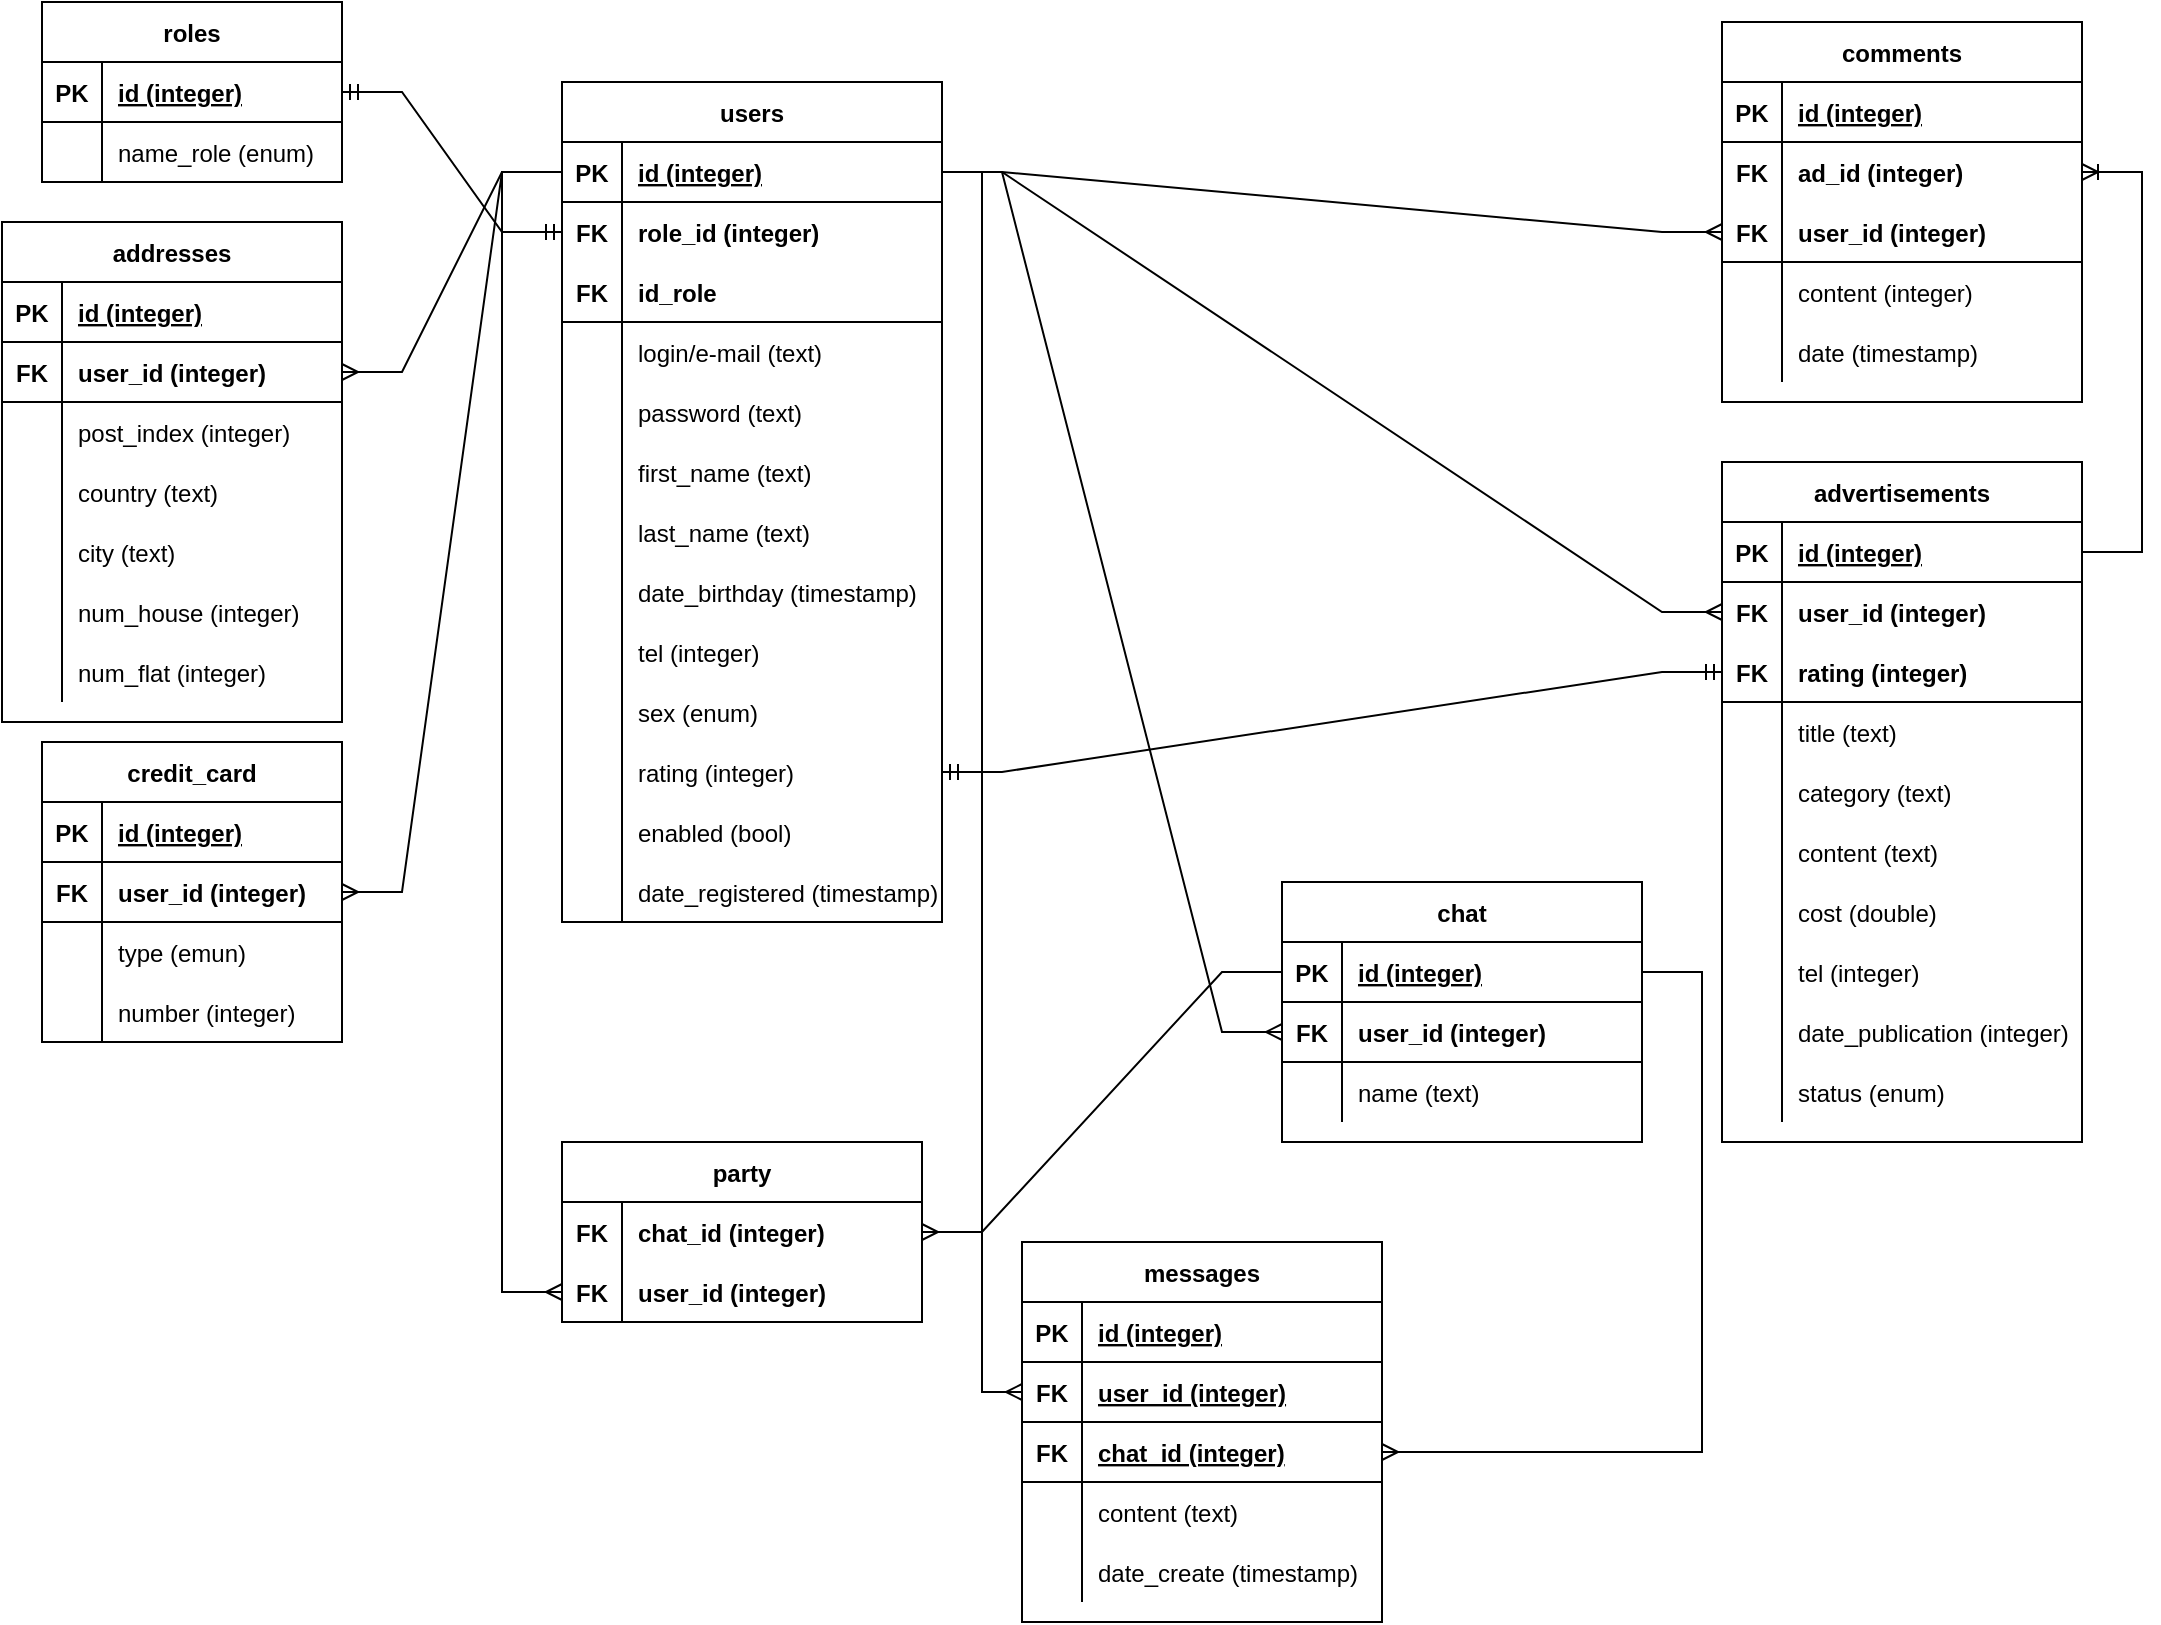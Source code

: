 <mxfile version="15.4.1" type="github"><diagram id="ucuLOM-pq1AZmIGurucZ" name="Page-1"><mxGraphModel dx="1422" dy="762" grid="1" gridSize="10" guides="1" tooltips="1" connect="1" arrows="1" fold="1" page="1" pageScale="1" pageWidth="1169" pageHeight="827" math="0" shadow="0"><root><mxCell id="0"/><mxCell id="1" parent="0"/><mxCell id="uvQS49dW9-Pw3QmgeUjU-2" value="roles" style="shape=table;startSize=30;container=1;collapsible=1;childLayout=tableLayout;fixedRows=1;rowLines=0;fontStyle=1;align=center;resizeLast=1;" parent="1" vertex="1"><mxGeometry x="40" y="10" width="150" height="90" as="geometry"/></mxCell><mxCell id="uvQS49dW9-Pw3QmgeUjU-3" value="" style="shape=partialRectangle;collapsible=0;dropTarget=0;pointerEvents=0;fillColor=none;top=0;left=0;bottom=1;right=0;points=[[0,0.5],[1,0.5]];portConstraint=eastwest;" parent="uvQS49dW9-Pw3QmgeUjU-2" vertex="1"><mxGeometry y="30" width="150" height="30" as="geometry"/></mxCell><mxCell id="uvQS49dW9-Pw3QmgeUjU-4" value="PK" style="shape=partialRectangle;connectable=0;fillColor=none;top=0;left=0;bottom=0;right=0;fontStyle=1;overflow=hidden;" parent="uvQS49dW9-Pw3QmgeUjU-3" vertex="1"><mxGeometry width="30" height="30" as="geometry"><mxRectangle width="30" height="30" as="alternateBounds"/></mxGeometry></mxCell><mxCell id="uvQS49dW9-Pw3QmgeUjU-5" value="id (integer)" style="shape=partialRectangle;connectable=0;fillColor=none;top=0;left=0;bottom=0;right=0;align=left;spacingLeft=6;fontStyle=5;overflow=hidden;" parent="uvQS49dW9-Pw3QmgeUjU-3" vertex="1"><mxGeometry x="30" width="120" height="30" as="geometry"><mxRectangle width="120" height="30" as="alternateBounds"/></mxGeometry></mxCell><mxCell id="uvQS49dW9-Pw3QmgeUjU-6" value="" style="shape=partialRectangle;collapsible=0;dropTarget=0;pointerEvents=0;fillColor=none;top=0;left=0;bottom=0;right=0;points=[[0,0.5],[1,0.5]];portConstraint=eastwest;" parent="uvQS49dW9-Pw3QmgeUjU-2" vertex="1"><mxGeometry y="60" width="150" height="30" as="geometry"/></mxCell><mxCell id="uvQS49dW9-Pw3QmgeUjU-7" value="" style="shape=partialRectangle;connectable=0;fillColor=none;top=0;left=0;bottom=0;right=0;editable=1;overflow=hidden;" parent="uvQS49dW9-Pw3QmgeUjU-6" vertex="1"><mxGeometry width="30" height="30" as="geometry"><mxRectangle width="30" height="30" as="alternateBounds"/></mxGeometry></mxCell><mxCell id="uvQS49dW9-Pw3QmgeUjU-8" value="name_role (enum)" style="shape=partialRectangle;connectable=0;fillColor=none;top=0;left=0;bottom=0;right=0;align=left;spacingLeft=6;overflow=hidden;" parent="uvQS49dW9-Pw3QmgeUjU-6" vertex="1"><mxGeometry x="30" width="120" height="30" as="geometry"><mxRectangle width="120" height="30" as="alternateBounds"/></mxGeometry></mxCell><mxCell id="uvQS49dW9-Pw3QmgeUjU-19" value="users" style="shape=table;startSize=30;container=1;collapsible=1;childLayout=tableLayout;fixedRows=1;rowLines=0;fontStyle=1;align=center;resizeLast=1;strokeColor=default;" parent="1" vertex="1"><mxGeometry x="300" y="50" width="190" height="420" as="geometry"/></mxCell><mxCell id="uvQS49dW9-Pw3QmgeUjU-20" value="" style="shape=partialRectangle;collapsible=0;dropTarget=0;pointerEvents=0;fillColor=none;top=0;left=0;bottom=1;right=0;points=[[0,0.5],[1,0.5]];portConstraint=eastwest;" parent="uvQS49dW9-Pw3QmgeUjU-19" vertex="1"><mxGeometry y="30" width="190" height="30" as="geometry"/></mxCell><mxCell id="uvQS49dW9-Pw3QmgeUjU-21" value="PK" style="shape=partialRectangle;connectable=0;fillColor=none;top=0;left=0;bottom=0;right=0;fontStyle=1;overflow=hidden;" parent="uvQS49dW9-Pw3QmgeUjU-20" vertex="1"><mxGeometry width="30" height="30" as="geometry"><mxRectangle width="30" height="30" as="alternateBounds"/></mxGeometry></mxCell><mxCell id="uvQS49dW9-Pw3QmgeUjU-22" value="id (integer)" style="shape=partialRectangle;connectable=0;fillColor=none;top=0;left=0;bottom=0;right=0;align=left;spacingLeft=6;fontStyle=5;overflow=hidden;" parent="uvQS49dW9-Pw3QmgeUjU-20" vertex="1"><mxGeometry x="30" width="160" height="30" as="geometry"><mxRectangle width="160" height="30" as="alternateBounds"/></mxGeometry></mxCell><mxCell id="uvQS49dW9-Pw3QmgeUjU-32" value="" style="shape=partialRectangle;collapsible=0;dropTarget=0;pointerEvents=0;fillColor=none;top=0;left=0;bottom=1;right=0;points=[[0,0.5],[1,0.5]];portConstraint=eastwest;strokeColor=none;" parent="uvQS49dW9-Pw3QmgeUjU-19" vertex="1"><mxGeometry y="60" width="190" height="30" as="geometry"/></mxCell><mxCell id="uvQS49dW9-Pw3QmgeUjU-33" value="FK" style="shape=partialRectangle;connectable=0;fillColor=none;top=0;left=0;bottom=0;right=0;fontStyle=1;overflow=hidden;" parent="uvQS49dW9-Pw3QmgeUjU-32" vertex="1"><mxGeometry width="30" height="30" as="geometry"><mxRectangle width="30" height="30" as="alternateBounds"/></mxGeometry></mxCell><mxCell id="uvQS49dW9-Pw3QmgeUjU-34" value="role_id (integer)" style="shape=partialRectangle;connectable=0;fillColor=none;top=0;left=0;bottom=0;right=0;align=left;spacingLeft=6;fontStyle=1;overflow=hidden;strokeColor=none;" parent="uvQS49dW9-Pw3QmgeUjU-32" vertex="1"><mxGeometry x="30" width="160" height="30" as="geometry"><mxRectangle width="160" height="30" as="alternateBounds"/></mxGeometry></mxCell><mxCell id="uvQS49dW9-Pw3QmgeUjU-61" value="" style="shape=partialRectangle;collapsible=0;dropTarget=0;pointerEvents=0;fillColor=none;top=0;left=0;bottom=1;right=0;points=[[0,0.5],[1,0.5]];portConstraint=eastwest;strokeColor=default;" parent="uvQS49dW9-Pw3QmgeUjU-19" vertex="1"><mxGeometry y="90" width="190" height="30" as="geometry"/></mxCell><mxCell id="uvQS49dW9-Pw3QmgeUjU-62" value="FK" style="shape=partialRectangle;connectable=0;fillColor=none;top=0;left=0;bottom=0;right=0;fontStyle=1;overflow=hidden;" parent="uvQS49dW9-Pw3QmgeUjU-61" vertex="1"><mxGeometry width="30" height="30" as="geometry"><mxRectangle width="30" height="30" as="alternateBounds"/></mxGeometry></mxCell><mxCell id="uvQS49dW9-Pw3QmgeUjU-63" value="id_role" style="shape=partialRectangle;connectable=0;fillColor=none;top=0;left=0;bottom=0;right=0;align=left;spacingLeft=6;fontStyle=1;overflow=hidden;strokeColor=none;" parent="uvQS49dW9-Pw3QmgeUjU-61" vertex="1"><mxGeometry x="30" width="160" height="30" as="geometry"><mxRectangle width="160" height="30" as="alternateBounds"/></mxGeometry></mxCell><mxCell id="uvQS49dW9-Pw3QmgeUjU-23" value="" style="shape=partialRectangle;collapsible=0;dropTarget=0;pointerEvents=0;fillColor=none;top=0;left=0;bottom=0;right=0;points=[[0,0.5],[1,0.5]];portConstraint=eastwest;" parent="uvQS49dW9-Pw3QmgeUjU-19" vertex="1"><mxGeometry y="120" width="190" height="30" as="geometry"/></mxCell><mxCell id="uvQS49dW9-Pw3QmgeUjU-24" value="" style="shape=partialRectangle;connectable=0;fillColor=none;top=0;left=0;bottom=0;right=0;editable=1;overflow=hidden;" parent="uvQS49dW9-Pw3QmgeUjU-23" vertex="1"><mxGeometry width="30" height="30" as="geometry"><mxRectangle width="30" height="30" as="alternateBounds"/></mxGeometry></mxCell><mxCell id="uvQS49dW9-Pw3QmgeUjU-25" value="login/e-mail (text)" style="shape=partialRectangle;connectable=0;fillColor=none;top=0;left=0;bottom=0;right=0;align=left;spacingLeft=6;overflow=hidden;" parent="uvQS49dW9-Pw3QmgeUjU-23" vertex="1"><mxGeometry x="30" width="160" height="30" as="geometry"><mxRectangle width="160" height="30" as="alternateBounds"/></mxGeometry></mxCell><mxCell id="uvQS49dW9-Pw3QmgeUjU-26" value="" style="shape=partialRectangle;collapsible=0;dropTarget=0;pointerEvents=0;fillColor=none;top=0;left=0;bottom=0;right=0;points=[[0,0.5],[1,0.5]];portConstraint=eastwest;" parent="uvQS49dW9-Pw3QmgeUjU-19" vertex="1"><mxGeometry y="150" width="190" height="30" as="geometry"/></mxCell><mxCell id="uvQS49dW9-Pw3QmgeUjU-27" value="" style="shape=partialRectangle;connectable=0;fillColor=none;top=0;left=0;bottom=0;right=0;editable=1;overflow=hidden;" parent="uvQS49dW9-Pw3QmgeUjU-26" vertex="1"><mxGeometry width="30" height="30" as="geometry"><mxRectangle width="30" height="30" as="alternateBounds"/></mxGeometry></mxCell><mxCell id="uvQS49dW9-Pw3QmgeUjU-28" value="password (text)" style="shape=partialRectangle;connectable=0;fillColor=none;top=0;left=0;bottom=0;right=0;align=left;spacingLeft=6;overflow=hidden;" parent="uvQS49dW9-Pw3QmgeUjU-26" vertex="1"><mxGeometry x="30" width="160" height="30" as="geometry"><mxRectangle width="160" height="30" as="alternateBounds"/></mxGeometry></mxCell><mxCell id="uvQS49dW9-Pw3QmgeUjU-29" value="" style="shape=partialRectangle;collapsible=0;dropTarget=0;pointerEvents=0;fillColor=none;top=0;left=0;bottom=0;right=0;points=[[0,0.5],[1,0.5]];portConstraint=eastwest;" parent="uvQS49dW9-Pw3QmgeUjU-19" vertex="1"><mxGeometry y="180" width="190" height="30" as="geometry"/></mxCell><mxCell id="uvQS49dW9-Pw3QmgeUjU-30" value="" style="shape=partialRectangle;connectable=0;fillColor=none;top=0;left=0;bottom=0;right=0;editable=1;overflow=hidden;" parent="uvQS49dW9-Pw3QmgeUjU-29" vertex="1"><mxGeometry width="30" height="30" as="geometry"><mxRectangle width="30" height="30" as="alternateBounds"/></mxGeometry></mxCell><mxCell id="uvQS49dW9-Pw3QmgeUjU-31" value="first_name (text)" style="shape=partialRectangle;connectable=0;fillColor=none;top=0;left=0;bottom=0;right=0;align=left;spacingLeft=6;overflow=hidden;" parent="uvQS49dW9-Pw3QmgeUjU-29" vertex="1"><mxGeometry x="30" width="160" height="30" as="geometry"><mxRectangle width="160" height="30" as="alternateBounds"/></mxGeometry></mxCell><mxCell id="uvQS49dW9-Pw3QmgeUjU-40" value="" style="shape=partialRectangle;collapsible=0;dropTarget=0;pointerEvents=0;fillColor=none;top=0;left=0;bottom=0;right=0;points=[[0,0.5],[1,0.5]];portConstraint=eastwest;" parent="uvQS49dW9-Pw3QmgeUjU-19" vertex="1"><mxGeometry y="210" width="190" height="30" as="geometry"/></mxCell><mxCell id="uvQS49dW9-Pw3QmgeUjU-41" value="" style="shape=partialRectangle;connectable=0;fillColor=none;top=0;left=0;bottom=0;right=0;editable=1;overflow=hidden;" parent="uvQS49dW9-Pw3QmgeUjU-40" vertex="1"><mxGeometry width="30" height="30" as="geometry"><mxRectangle width="30" height="30" as="alternateBounds"/></mxGeometry></mxCell><mxCell id="uvQS49dW9-Pw3QmgeUjU-42" value="last_name (text)" style="shape=partialRectangle;connectable=0;fillColor=none;top=0;left=0;bottom=0;right=0;align=left;spacingLeft=6;overflow=hidden;" parent="uvQS49dW9-Pw3QmgeUjU-40" vertex="1"><mxGeometry x="30" width="160" height="30" as="geometry"><mxRectangle width="160" height="30" as="alternateBounds"/></mxGeometry></mxCell><mxCell id="uvQS49dW9-Pw3QmgeUjU-43" value="" style="shape=partialRectangle;collapsible=0;dropTarget=0;pointerEvents=0;fillColor=none;top=0;left=0;bottom=0;right=0;points=[[0,0.5],[1,0.5]];portConstraint=eastwest;" parent="uvQS49dW9-Pw3QmgeUjU-19" vertex="1"><mxGeometry y="240" width="190" height="30" as="geometry"/></mxCell><mxCell id="uvQS49dW9-Pw3QmgeUjU-44" value="" style="shape=partialRectangle;connectable=0;fillColor=none;top=0;left=0;bottom=0;right=0;editable=1;overflow=hidden;" parent="uvQS49dW9-Pw3QmgeUjU-43" vertex="1"><mxGeometry width="30" height="30" as="geometry"><mxRectangle width="30" height="30" as="alternateBounds"/></mxGeometry></mxCell><mxCell id="uvQS49dW9-Pw3QmgeUjU-45" value="date_birthday (timestamp)" style="shape=partialRectangle;connectable=0;fillColor=none;top=0;left=0;bottom=0;right=0;align=left;spacingLeft=6;overflow=hidden;" parent="uvQS49dW9-Pw3QmgeUjU-43" vertex="1"><mxGeometry x="30" width="160" height="30" as="geometry"><mxRectangle width="160" height="30" as="alternateBounds"/></mxGeometry></mxCell><mxCell id="uvQS49dW9-Pw3QmgeUjU-46" value="" style="shape=partialRectangle;collapsible=0;dropTarget=0;pointerEvents=0;fillColor=none;top=0;left=0;bottom=0;right=0;points=[[0,0.5],[1,0.5]];portConstraint=eastwest;" parent="uvQS49dW9-Pw3QmgeUjU-19" vertex="1"><mxGeometry y="270" width="190" height="30" as="geometry"/></mxCell><mxCell id="uvQS49dW9-Pw3QmgeUjU-47" value="" style="shape=partialRectangle;connectable=0;fillColor=none;top=0;left=0;bottom=0;right=0;editable=1;overflow=hidden;" parent="uvQS49dW9-Pw3QmgeUjU-46" vertex="1"><mxGeometry width="30" height="30" as="geometry"><mxRectangle width="30" height="30" as="alternateBounds"/></mxGeometry></mxCell><mxCell id="uvQS49dW9-Pw3QmgeUjU-48" value="tel (integer)" style="shape=partialRectangle;connectable=0;fillColor=none;top=0;left=0;bottom=0;right=0;align=left;spacingLeft=6;overflow=hidden;" parent="uvQS49dW9-Pw3QmgeUjU-46" vertex="1"><mxGeometry x="30" width="160" height="30" as="geometry"><mxRectangle width="160" height="30" as="alternateBounds"/></mxGeometry></mxCell><mxCell id="uvQS49dW9-Pw3QmgeUjU-49" value="" style="shape=partialRectangle;collapsible=0;dropTarget=0;pointerEvents=0;fillColor=none;top=0;left=0;bottom=0;right=0;points=[[0,0.5],[1,0.5]];portConstraint=eastwest;" parent="uvQS49dW9-Pw3QmgeUjU-19" vertex="1"><mxGeometry y="300" width="190" height="30" as="geometry"/></mxCell><mxCell id="uvQS49dW9-Pw3QmgeUjU-50" value="" style="shape=partialRectangle;connectable=0;fillColor=none;top=0;left=0;bottom=0;right=0;editable=1;overflow=hidden;" parent="uvQS49dW9-Pw3QmgeUjU-49" vertex="1"><mxGeometry width="30" height="30" as="geometry"><mxRectangle width="30" height="30" as="alternateBounds"/></mxGeometry></mxCell><mxCell id="uvQS49dW9-Pw3QmgeUjU-51" value="sex (enum)" style="shape=partialRectangle;connectable=0;fillColor=none;top=0;left=0;bottom=0;right=0;align=left;spacingLeft=6;overflow=hidden;" parent="uvQS49dW9-Pw3QmgeUjU-49" vertex="1"><mxGeometry x="30" width="160" height="30" as="geometry"><mxRectangle width="160" height="30" as="alternateBounds"/></mxGeometry></mxCell><mxCell id="uvQS49dW9-Pw3QmgeUjU-52" value="" style="shape=partialRectangle;collapsible=0;dropTarget=0;pointerEvents=0;fillColor=none;top=0;left=0;bottom=0;right=0;points=[[0,0.5],[1,0.5]];portConstraint=eastwest;" parent="uvQS49dW9-Pw3QmgeUjU-19" vertex="1"><mxGeometry y="330" width="190" height="30" as="geometry"/></mxCell><mxCell id="uvQS49dW9-Pw3QmgeUjU-53" value="" style="shape=partialRectangle;connectable=0;fillColor=none;top=0;left=0;bottom=0;right=0;editable=1;overflow=hidden;" parent="uvQS49dW9-Pw3QmgeUjU-52" vertex="1"><mxGeometry width="30" height="30" as="geometry"><mxRectangle width="30" height="30" as="alternateBounds"/></mxGeometry></mxCell><mxCell id="uvQS49dW9-Pw3QmgeUjU-54" value="rating (integer)" style="shape=partialRectangle;connectable=0;fillColor=none;top=0;left=0;bottom=0;right=0;align=left;spacingLeft=6;overflow=hidden;" parent="uvQS49dW9-Pw3QmgeUjU-52" vertex="1"><mxGeometry x="30" width="160" height="30" as="geometry"><mxRectangle width="160" height="30" as="alternateBounds"/></mxGeometry></mxCell><mxCell id="uvQS49dW9-Pw3QmgeUjU-127" value="" style="shape=partialRectangle;collapsible=0;dropTarget=0;pointerEvents=0;fillColor=none;top=0;left=0;bottom=0;right=0;points=[[0,0.5],[1,0.5]];portConstraint=eastwest;" parent="uvQS49dW9-Pw3QmgeUjU-19" vertex="1"><mxGeometry y="360" width="190" height="30" as="geometry"/></mxCell><mxCell id="uvQS49dW9-Pw3QmgeUjU-128" value="" style="shape=partialRectangle;connectable=0;fillColor=none;top=0;left=0;bottom=0;right=0;editable=1;overflow=hidden;" parent="uvQS49dW9-Pw3QmgeUjU-127" vertex="1"><mxGeometry width="30" height="30" as="geometry"><mxRectangle width="30" height="30" as="alternateBounds"/></mxGeometry></mxCell><mxCell id="uvQS49dW9-Pw3QmgeUjU-129" value="enabled (bool)" style="shape=partialRectangle;connectable=0;fillColor=none;top=0;left=0;bottom=0;right=0;align=left;spacingLeft=6;overflow=hidden;" parent="uvQS49dW9-Pw3QmgeUjU-127" vertex="1"><mxGeometry x="30" width="160" height="30" as="geometry"><mxRectangle width="160" height="30" as="alternateBounds"/></mxGeometry></mxCell><mxCell id="CNRIWfkRdCTceAm5QDRh-53" value="" style="shape=partialRectangle;collapsible=0;dropTarget=0;pointerEvents=0;fillColor=none;top=0;left=0;bottom=0;right=0;points=[[0,0.5],[1,0.5]];portConstraint=eastwest;" vertex="1" parent="uvQS49dW9-Pw3QmgeUjU-19"><mxGeometry y="390" width="190" height="30" as="geometry"/></mxCell><mxCell id="CNRIWfkRdCTceAm5QDRh-54" value="" style="shape=partialRectangle;connectable=0;fillColor=none;top=0;left=0;bottom=0;right=0;editable=1;overflow=hidden;" vertex="1" parent="CNRIWfkRdCTceAm5QDRh-53"><mxGeometry width="30" height="30" as="geometry"><mxRectangle width="30" height="30" as="alternateBounds"/></mxGeometry></mxCell><mxCell id="CNRIWfkRdCTceAm5QDRh-55" value="date_registered (timestamp)" style="shape=partialRectangle;connectable=0;fillColor=none;top=0;left=0;bottom=0;right=0;align=left;spacingLeft=6;overflow=hidden;" vertex="1" parent="CNRIWfkRdCTceAm5QDRh-53"><mxGeometry x="30" width="160" height="30" as="geometry"><mxRectangle width="160" height="30" as="alternateBounds"/></mxGeometry></mxCell><mxCell id="uvQS49dW9-Pw3QmgeUjU-64" value="addresses" style="shape=table;startSize=30;container=1;collapsible=1;childLayout=tableLayout;fixedRows=1;rowLines=0;fontStyle=1;align=center;resizeLast=1;strokeColor=default;fillColor=none;" parent="1" vertex="1"><mxGeometry x="20" y="120" width="170" height="250" as="geometry"><mxRectangle x="550" y="40" width="90" height="30" as="alternateBounds"/></mxGeometry></mxCell><mxCell id="CNRIWfkRdCTceAm5QDRh-47" value="" style="shape=partialRectangle;collapsible=0;dropTarget=0;pointerEvents=0;fillColor=none;top=0;left=0;bottom=1;right=0;points=[[0,0.5],[1,0.5]];portConstraint=eastwest;strokeColor=default;align=left;" vertex="1" parent="uvQS49dW9-Pw3QmgeUjU-64"><mxGeometry y="30" width="170" height="30" as="geometry"/></mxCell><mxCell id="CNRIWfkRdCTceAm5QDRh-48" value="PK" style="shape=partialRectangle;connectable=0;fillColor=none;top=0;left=0;bottom=0;right=0;fontStyle=1;overflow=hidden;strokeColor=default;align=center;" vertex="1" parent="CNRIWfkRdCTceAm5QDRh-47"><mxGeometry width="30" height="30" as="geometry"><mxRectangle width="30" height="30" as="alternateBounds"/></mxGeometry></mxCell><mxCell id="CNRIWfkRdCTceAm5QDRh-49" value="id (integer)" style="shape=partialRectangle;connectable=0;fillColor=none;top=0;left=0;bottom=0;right=0;align=left;spacingLeft=6;fontStyle=5;overflow=hidden;strokeColor=default;" vertex="1" parent="CNRIWfkRdCTceAm5QDRh-47"><mxGeometry x="30" width="140" height="30" as="geometry"><mxRectangle width="140" height="30" as="alternateBounds"/></mxGeometry></mxCell><mxCell id="uvQS49dW9-Pw3QmgeUjU-65" value="" style="shape=partialRectangle;collapsible=0;dropTarget=0;pointerEvents=0;fillColor=none;top=0;left=0;bottom=1;right=0;points=[[0,0.5],[1,0.5]];portConstraint=eastwest;strokeColor=default;align=left;" parent="uvQS49dW9-Pw3QmgeUjU-64" vertex="1"><mxGeometry y="60" width="170" height="30" as="geometry"/></mxCell><mxCell id="uvQS49dW9-Pw3QmgeUjU-66" value="FK" style="shape=partialRectangle;connectable=0;fillColor=none;top=0;left=0;bottom=0;right=0;fontStyle=1;overflow=hidden;strokeColor=default;align=center;" parent="uvQS49dW9-Pw3QmgeUjU-65" vertex="1"><mxGeometry width="30" height="30" as="geometry"><mxRectangle width="30" height="30" as="alternateBounds"/></mxGeometry></mxCell><mxCell id="uvQS49dW9-Pw3QmgeUjU-67" value="user_id (integer)" style="shape=partialRectangle;connectable=0;fillColor=none;top=0;left=0;bottom=0;right=0;align=left;spacingLeft=6;fontStyle=1;overflow=hidden;strokeColor=default;" parent="uvQS49dW9-Pw3QmgeUjU-65" vertex="1"><mxGeometry x="30" width="140" height="30" as="geometry"><mxRectangle width="140" height="30" as="alternateBounds"/></mxGeometry></mxCell><mxCell id="uvQS49dW9-Pw3QmgeUjU-71" value="" style="shape=partialRectangle;collapsible=0;dropTarget=0;pointerEvents=0;fillColor=none;top=0;left=0;bottom=0;right=0;points=[[0,0.5],[1,0.5]];portConstraint=eastwest;strokeColor=default;align=left;" parent="uvQS49dW9-Pw3QmgeUjU-64" vertex="1"><mxGeometry y="90" width="170" height="30" as="geometry"/></mxCell><mxCell id="uvQS49dW9-Pw3QmgeUjU-72" value="" style="shape=partialRectangle;connectable=0;fillColor=none;top=0;left=0;bottom=0;right=0;editable=1;overflow=hidden;strokeColor=default;align=left;" parent="uvQS49dW9-Pw3QmgeUjU-71" vertex="1"><mxGeometry width="30" height="30" as="geometry"><mxRectangle width="30" height="30" as="alternateBounds"/></mxGeometry></mxCell><mxCell id="uvQS49dW9-Pw3QmgeUjU-73" value="post_index (integer)" style="shape=partialRectangle;connectable=0;fillColor=none;top=0;left=0;bottom=0;right=0;align=left;spacingLeft=6;overflow=hidden;strokeColor=default;" parent="uvQS49dW9-Pw3QmgeUjU-71" vertex="1"><mxGeometry x="30" width="140" height="30" as="geometry"><mxRectangle width="140" height="30" as="alternateBounds"/></mxGeometry></mxCell><mxCell id="uvQS49dW9-Pw3QmgeUjU-87" value="" style="shape=partialRectangle;collapsible=0;dropTarget=0;pointerEvents=0;fillColor=none;top=0;left=0;bottom=0;right=0;points=[[0,0.5],[1,0.5]];portConstraint=eastwest;strokeColor=default;align=left;" parent="uvQS49dW9-Pw3QmgeUjU-64" vertex="1"><mxGeometry y="120" width="170" height="30" as="geometry"/></mxCell><mxCell id="uvQS49dW9-Pw3QmgeUjU-88" value="" style="shape=partialRectangle;connectable=0;fillColor=none;top=0;left=0;bottom=0;right=0;editable=1;overflow=hidden;strokeColor=default;align=left;" parent="uvQS49dW9-Pw3QmgeUjU-87" vertex="1"><mxGeometry width="30" height="30" as="geometry"><mxRectangle width="30" height="30" as="alternateBounds"/></mxGeometry></mxCell><mxCell id="uvQS49dW9-Pw3QmgeUjU-89" value="country (text)" style="shape=partialRectangle;connectable=0;fillColor=none;top=0;left=0;bottom=0;right=0;align=left;spacingLeft=6;overflow=hidden;strokeColor=default;" parent="uvQS49dW9-Pw3QmgeUjU-87" vertex="1"><mxGeometry x="30" width="140" height="30" as="geometry"><mxRectangle width="140" height="30" as="alternateBounds"/></mxGeometry></mxCell><mxCell id="uvQS49dW9-Pw3QmgeUjU-74" value="" style="shape=partialRectangle;collapsible=0;dropTarget=0;pointerEvents=0;fillColor=none;top=0;left=0;bottom=0;right=0;points=[[0,0.5],[1,0.5]];portConstraint=eastwest;strokeColor=default;align=left;" parent="uvQS49dW9-Pw3QmgeUjU-64" vertex="1"><mxGeometry y="150" width="170" height="30" as="geometry"/></mxCell><mxCell id="uvQS49dW9-Pw3QmgeUjU-75" value="" style="shape=partialRectangle;connectable=0;fillColor=none;top=0;left=0;bottom=0;right=0;editable=1;overflow=hidden;strokeColor=default;align=left;" parent="uvQS49dW9-Pw3QmgeUjU-74" vertex="1"><mxGeometry width="30" height="30" as="geometry"><mxRectangle width="30" height="30" as="alternateBounds"/></mxGeometry></mxCell><mxCell id="uvQS49dW9-Pw3QmgeUjU-76" value="city (text)" style="shape=partialRectangle;connectable=0;fillColor=none;top=0;left=0;bottom=0;right=0;align=left;spacingLeft=6;overflow=hidden;strokeColor=default;" parent="uvQS49dW9-Pw3QmgeUjU-74" vertex="1"><mxGeometry x="30" width="140" height="30" as="geometry"><mxRectangle width="140" height="30" as="alternateBounds"/></mxGeometry></mxCell><mxCell id="uvQS49dW9-Pw3QmgeUjU-81" value="" style="shape=partialRectangle;collapsible=0;dropTarget=0;pointerEvents=0;fillColor=none;top=0;left=0;bottom=0;right=0;points=[[0,0.5],[1,0.5]];portConstraint=eastwest;strokeColor=default;align=left;" parent="uvQS49dW9-Pw3QmgeUjU-64" vertex="1"><mxGeometry y="180" width="170" height="30" as="geometry"/></mxCell><mxCell id="uvQS49dW9-Pw3QmgeUjU-82" value="" style="shape=partialRectangle;connectable=0;fillColor=none;top=0;left=0;bottom=0;right=0;editable=1;overflow=hidden;strokeColor=default;align=left;" parent="uvQS49dW9-Pw3QmgeUjU-81" vertex="1"><mxGeometry width="30" height="30" as="geometry"><mxRectangle width="30" height="30" as="alternateBounds"/></mxGeometry></mxCell><mxCell id="uvQS49dW9-Pw3QmgeUjU-83" value="num_house (integer)" style="shape=partialRectangle;connectable=0;fillColor=none;top=0;left=0;bottom=0;right=0;align=left;spacingLeft=6;overflow=hidden;strokeColor=default;" parent="uvQS49dW9-Pw3QmgeUjU-81" vertex="1"><mxGeometry x="30" width="140" height="30" as="geometry"><mxRectangle width="140" height="30" as="alternateBounds"/></mxGeometry></mxCell><mxCell id="uvQS49dW9-Pw3QmgeUjU-84" value="" style="shape=partialRectangle;collapsible=0;dropTarget=0;pointerEvents=0;fillColor=none;top=0;left=0;bottom=0;right=0;points=[[0,0.5],[1,0.5]];portConstraint=eastwest;strokeColor=default;align=left;" parent="uvQS49dW9-Pw3QmgeUjU-64" vertex="1"><mxGeometry y="210" width="170" height="30" as="geometry"/></mxCell><mxCell id="uvQS49dW9-Pw3QmgeUjU-85" value="" style="shape=partialRectangle;connectable=0;fillColor=none;top=0;left=0;bottom=0;right=0;editable=1;overflow=hidden;strokeColor=default;align=left;" parent="uvQS49dW9-Pw3QmgeUjU-84" vertex="1"><mxGeometry width="30" height="30" as="geometry"><mxRectangle width="30" height="30" as="alternateBounds"/></mxGeometry></mxCell><mxCell id="uvQS49dW9-Pw3QmgeUjU-86" value="num_flat (integer)" style="shape=partialRectangle;connectable=0;fillColor=none;top=0;left=0;bottom=0;right=0;align=left;spacingLeft=6;overflow=hidden;strokeColor=default;" parent="uvQS49dW9-Pw3QmgeUjU-84" vertex="1"><mxGeometry x="30" width="140" height="30" as="geometry"><mxRectangle width="140" height="30" as="alternateBounds"/></mxGeometry></mxCell><mxCell id="uvQS49dW9-Pw3QmgeUjU-90" value="" style="edgeStyle=entityRelationEdgeStyle;fontSize=12;html=1;endArrow=ERmany;rounded=0;entryX=1;entryY=0.5;entryDx=0;entryDy=0;exitX=0;exitY=0.5;exitDx=0;exitDy=0;" parent="1" source="uvQS49dW9-Pw3QmgeUjU-20" target="uvQS49dW9-Pw3QmgeUjU-65" edge="1"><mxGeometry width="100" height="100" relative="1" as="geometry"><mxPoint x="590" y="440" as="sourcePoint"/><mxPoint x="690" y="340" as="targetPoint"/></mxGeometry></mxCell><mxCell id="uvQS49dW9-Pw3QmgeUjU-106" value="credit_card" style="shape=table;startSize=30;container=1;collapsible=1;childLayout=tableLayout;fixedRows=1;rowLines=0;fontStyle=1;align=center;resizeLast=1;" parent="1" vertex="1"><mxGeometry x="40" y="380" width="150" height="150" as="geometry"/></mxCell><mxCell id="uvQS49dW9-Pw3QmgeUjU-115" value="" style="shape=partialRectangle;collapsible=0;dropTarget=0;pointerEvents=0;fillColor=none;top=0;left=0;bottom=1;right=0;points=[[0,0.5],[1,0.5]];portConstraint=eastwest;" parent="uvQS49dW9-Pw3QmgeUjU-106" vertex="1"><mxGeometry y="30" width="150" height="30" as="geometry"/></mxCell><mxCell id="uvQS49dW9-Pw3QmgeUjU-116" value="PK" style="shape=partialRectangle;connectable=0;fillColor=none;top=0;left=0;bottom=0;right=0;fontStyle=1;overflow=hidden;" parent="uvQS49dW9-Pw3QmgeUjU-115" vertex="1"><mxGeometry width="30" height="30" as="geometry"><mxRectangle width="30" height="30" as="alternateBounds"/></mxGeometry></mxCell><mxCell id="uvQS49dW9-Pw3QmgeUjU-117" value="id (integer)" style="shape=partialRectangle;connectable=0;fillColor=none;top=0;left=0;bottom=0;right=0;align=left;spacingLeft=6;fontStyle=5;overflow=hidden;" parent="uvQS49dW9-Pw3QmgeUjU-115" vertex="1"><mxGeometry x="30" width="120" height="30" as="geometry"><mxRectangle width="120" height="30" as="alternateBounds"/></mxGeometry></mxCell><mxCell id="uvQS49dW9-Pw3QmgeUjU-107" value="" style="shape=partialRectangle;collapsible=0;dropTarget=0;pointerEvents=0;fillColor=none;top=0;left=0;bottom=1;right=0;points=[[0,0.5],[1,0.5]];portConstraint=eastwest;" parent="uvQS49dW9-Pw3QmgeUjU-106" vertex="1"><mxGeometry y="60" width="150" height="30" as="geometry"/></mxCell><mxCell id="uvQS49dW9-Pw3QmgeUjU-108" value="FK" style="shape=partialRectangle;connectable=0;fillColor=none;top=0;left=0;bottom=0;right=0;fontStyle=1;overflow=hidden;" parent="uvQS49dW9-Pw3QmgeUjU-107" vertex="1"><mxGeometry width="30" height="30" as="geometry"><mxRectangle width="30" height="30" as="alternateBounds"/></mxGeometry></mxCell><mxCell id="uvQS49dW9-Pw3QmgeUjU-109" value="user_id (integer)" style="shape=partialRectangle;connectable=0;fillColor=none;top=0;left=0;bottom=0;right=0;align=left;spacingLeft=6;fontStyle=1;overflow=hidden;" parent="uvQS49dW9-Pw3QmgeUjU-107" vertex="1"><mxGeometry x="30" width="120" height="30" as="geometry"><mxRectangle width="120" height="30" as="alternateBounds"/></mxGeometry></mxCell><mxCell id="uvQS49dW9-Pw3QmgeUjU-119" value="" style="shape=partialRectangle;collapsible=0;dropTarget=0;pointerEvents=0;fillColor=none;top=0;left=0;bottom=0;right=0;points=[[0,0.5],[1,0.5]];portConstraint=eastwest;" parent="uvQS49dW9-Pw3QmgeUjU-106" vertex="1"><mxGeometry y="90" width="150" height="30" as="geometry"/></mxCell><mxCell id="uvQS49dW9-Pw3QmgeUjU-120" value="" style="shape=partialRectangle;connectable=0;fillColor=none;top=0;left=0;bottom=0;right=0;editable=1;overflow=hidden;" parent="uvQS49dW9-Pw3QmgeUjU-119" vertex="1"><mxGeometry width="30" height="30" as="geometry"><mxRectangle width="30" height="30" as="alternateBounds"/></mxGeometry></mxCell><mxCell id="uvQS49dW9-Pw3QmgeUjU-121" value="type (emun)" style="shape=partialRectangle;connectable=0;fillColor=none;top=0;left=0;bottom=0;right=0;align=left;spacingLeft=6;overflow=hidden;" parent="uvQS49dW9-Pw3QmgeUjU-119" vertex="1"><mxGeometry x="30" width="120" height="30" as="geometry"><mxRectangle width="120" height="30" as="alternateBounds"/></mxGeometry></mxCell><mxCell id="uvQS49dW9-Pw3QmgeUjU-110" value="" style="shape=partialRectangle;collapsible=0;dropTarget=0;pointerEvents=0;fillColor=none;top=0;left=0;bottom=0;right=0;points=[[0,0.5],[1,0.5]];portConstraint=eastwest;" parent="uvQS49dW9-Pw3QmgeUjU-106" vertex="1"><mxGeometry y="120" width="150" height="30" as="geometry"/></mxCell><mxCell id="uvQS49dW9-Pw3QmgeUjU-111" value="" style="shape=partialRectangle;connectable=0;fillColor=none;top=0;left=0;bottom=0;right=0;editable=1;overflow=hidden;" parent="uvQS49dW9-Pw3QmgeUjU-110" vertex="1"><mxGeometry width="30" height="30" as="geometry"><mxRectangle width="30" height="30" as="alternateBounds"/></mxGeometry></mxCell><mxCell id="uvQS49dW9-Pw3QmgeUjU-112" value="number (integer)" style="shape=partialRectangle;connectable=0;fillColor=none;top=0;left=0;bottom=0;right=0;align=left;spacingLeft=6;overflow=hidden;" parent="uvQS49dW9-Pw3QmgeUjU-110" vertex="1"><mxGeometry x="30" width="120" height="30" as="geometry"><mxRectangle width="120" height="30" as="alternateBounds"/></mxGeometry></mxCell><mxCell id="uvQS49dW9-Pw3QmgeUjU-125" value="" style="edgeStyle=entityRelationEdgeStyle;fontSize=12;html=1;endArrow=ERmany;rounded=0;fontColor=default;exitX=0;exitY=0.5;exitDx=0;exitDy=0;" parent="1" source="uvQS49dW9-Pw3QmgeUjU-20" target="uvQS49dW9-Pw3QmgeUjU-107" edge="1"><mxGeometry width="100" height="100" relative="1" as="geometry"><mxPoint x="590" y="440" as="sourcePoint"/><mxPoint x="690" y="340" as="targetPoint"/></mxGeometry></mxCell><mxCell id="uvQS49dW9-Pw3QmgeUjU-126" value="" style="edgeStyle=entityRelationEdgeStyle;fontSize=12;html=1;endArrow=ERmandOne;startArrow=ERmandOne;rounded=0;fontColor=default;exitX=1;exitY=0.5;exitDx=0;exitDy=0;entryX=0;entryY=0.5;entryDx=0;entryDy=0;" parent="1" source="uvQS49dW9-Pw3QmgeUjU-3" target="uvQS49dW9-Pw3QmgeUjU-32" edge="1"><mxGeometry width="100" height="100" relative="1" as="geometry"><mxPoint x="590" y="440" as="sourcePoint"/><mxPoint x="690" y="340" as="targetPoint"/></mxGeometry></mxCell><mxCell id="CNRIWfkRdCTceAm5QDRh-6" value="advertisements" style="shape=table;startSize=30;container=1;collapsible=1;childLayout=tableLayout;fixedRows=1;rowLines=0;fontStyle=1;align=center;resizeLast=1;strokeColor=default;" vertex="1" parent="1"><mxGeometry x="880" y="240" width="180" height="340" as="geometry"/></mxCell><mxCell id="CNRIWfkRdCTceAm5QDRh-7" value="" style="shape=partialRectangle;collapsible=0;dropTarget=0;pointerEvents=0;fillColor=none;top=0;left=0;bottom=1;right=0;points=[[0,0.5],[1,0.5]];portConstraint=eastwest;strokeColor=default;" vertex="1" parent="CNRIWfkRdCTceAm5QDRh-6"><mxGeometry y="30" width="180" height="30" as="geometry"/></mxCell><mxCell id="CNRIWfkRdCTceAm5QDRh-8" value="PK" style="shape=partialRectangle;connectable=0;fillColor=none;top=0;left=0;bottom=0;right=0;fontStyle=1;overflow=hidden;strokeColor=default;" vertex="1" parent="CNRIWfkRdCTceAm5QDRh-7"><mxGeometry width="30" height="30" as="geometry"><mxRectangle width="30" height="30" as="alternateBounds"/></mxGeometry></mxCell><mxCell id="CNRIWfkRdCTceAm5QDRh-9" value="id (integer)" style="shape=partialRectangle;connectable=0;fillColor=none;top=0;left=0;bottom=0;right=0;align=left;spacingLeft=6;fontStyle=5;overflow=hidden;strokeColor=default;" vertex="1" parent="CNRIWfkRdCTceAm5QDRh-7"><mxGeometry x="30" width="150" height="30" as="geometry"><mxRectangle width="150" height="30" as="alternateBounds"/></mxGeometry></mxCell><mxCell id="CNRIWfkRdCTceAm5QDRh-50" value="" style="shape=partialRectangle;collapsible=0;dropTarget=0;pointerEvents=0;fillColor=none;top=0;left=0;bottom=1;right=0;points=[[0,0.5],[1,0.5]];portConstraint=eastwest;strokeColor=none;" vertex="1" parent="CNRIWfkRdCTceAm5QDRh-6"><mxGeometry y="60" width="180" height="30" as="geometry"/></mxCell><mxCell id="CNRIWfkRdCTceAm5QDRh-51" value="FK" style="shape=partialRectangle;connectable=0;fillColor=none;top=0;left=0;bottom=0;right=0;fontStyle=1;overflow=hidden;strokeColor=default;" vertex="1" parent="CNRIWfkRdCTceAm5QDRh-50"><mxGeometry width="30" height="30" as="geometry"><mxRectangle width="30" height="30" as="alternateBounds"/></mxGeometry></mxCell><mxCell id="CNRIWfkRdCTceAm5QDRh-52" value="user_id (integer)" style="shape=partialRectangle;connectable=0;fillColor=none;top=0;left=0;bottom=0;right=0;align=left;spacingLeft=6;fontStyle=1;overflow=hidden;strokeColor=default;" vertex="1" parent="CNRIWfkRdCTceAm5QDRh-50"><mxGeometry x="30" width="150" height="30" as="geometry"><mxRectangle width="150" height="30" as="alternateBounds"/></mxGeometry></mxCell><mxCell id="CNRIWfkRdCTceAm5QDRh-79" value="" style="shape=partialRectangle;collapsible=0;dropTarget=0;pointerEvents=0;fillColor=none;top=0;left=0;bottom=1;right=0;points=[[0,0.5],[1,0.5]];portConstraint=eastwest;strokeColor=default;" vertex="1" parent="CNRIWfkRdCTceAm5QDRh-6"><mxGeometry y="90" width="180" height="30" as="geometry"/></mxCell><mxCell id="CNRIWfkRdCTceAm5QDRh-80" value="FK" style="shape=partialRectangle;connectable=0;fillColor=none;top=0;left=0;bottom=0;right=0;fontStyle=1;overflow=hidden;strokeColor=default;" vertex="1" parent="CNRIWfkRdCTceAm5QDRh-79"><mxGeometry width="30" height="30" as="geometry"><mxRectangle width="30" height="30" as="alternateBounds"/></mxGeometry></mxCell><mxCell id="CNRIWfkRdCTceAm5QDRh-81" value="rating (integer)" style="shape=partialRectangle;connectable=0;fillColor=none;top=0;left=0;bottom=0;right=0;align=left;spacingLeft=6;fontStyle=1;overflow=hidden;strokeColor=default;" vertex="1" parent="CNRIWfkRdCTceAm5QDRh-79"><mxGeometry x="30" width="150" height="30" as="geometry"><mxRectangle width="150" height="30" as="alternateBounds"/></mxGeometry></mxCell><mxCell id="CNRIWfkRdCTceAm5QDRh-10" value="" style="shape=partialRectangle;collapsible=0;dropTarget=0;pointerEvents=0;fillColor=none;top=0;left=0;bottom=0;right=0;points=[[0,0.5],[1,0.5]];portConstraint=eastwest;strokeColor=default;" vertex="1" parent="CNRIWfkRdCTceAm5QDRh-6"><mxGeometry y="120" width="180" height="30" as="geometry"/></mxCell><mxCell id="CNRIWfkRdCTceAm5QDRh-11" value="" style="shape=partialRectangle;connectable=0;fillColor=none;top=0;left=0;bottom=0;right=0;editable=1;overflow=hidden;strokeColor=default;" vertex="1" parent="CNRIWfkRdCTceAm5QDRh-10"><mxGeometry width="30" height="30" as="geometry"><mxRectangle width="30" height="30" as="alternateBounds"/></mxGeometry></mxCell><mxCell id="CNRIWfkRdCTceAm5QDRh-12" value="title (text)" style="shape=partialRectangle;connectable=0;fillColor=none;top=0;left=0;bottom=0;right=0;align=left;spacingLeft=6;overflow=hidden;strokeColor=default;" vertex="1" parent="CNRIWfkRdCTceAm5QDRh-10"><mxGeometry x="30" width="150" height="30" as="geometry"><mxRectangle width="150" height="30" as="alternateBounds"/></mxGeometry></mxCell><mxCell id="CNRIWfkRdCTceAm5QDRh-13" value="" style="shape=partialRectangle;collapsible=0;dropTarget=0;pointerEvents=0;fillColor=none;top=0;left=0;bottom=0;right=0;points=[[0,0.5],[1,0.5]];portConstraint=eastwest;strokeColor=default;" vertex="1" parent="CNRIWfkRdCTceAm5QDRh-6"><mxGeometry y="150" width="180" height="30" as="geometry"/></mxCell><mxCell id="CNRIWfkRdCTceAm5QDRh-14" value="" style="shape=partialRectangle;connectable=0;fillColor=none;top=0;left=0;bottom=0;right=0;editable=1;overflow=hidden;strokeColor=default;" vertex="1" parent="CNRIWfkRdCTceAm5QDRh-13"><mxGeometry width="30" height="30" as="geometry"><mxRectangle width="30" height="30" as="alternateBounds"/></mxGeometry></mxCell><mxCell id="CNRIWfkRdCTceAm5QDRh-15" value="category (text)" style="shape=partialRectangle;connectable=0;fillColor=none;top=0;left=0;bottom=0;right=0;align=left;spacingLeft=6;overflow=hidden;strokeColor=default;" vertex="1" parent="CNRIWfkRdCTceAm5QDRh-13"><mxGeometry x="30" width="150" height="30" as="geometry"><mxRectangle width="150" height="30" as="alternateBounds"/></mxGeometry></mxCell><mxCell id="CNRIWfkRdCTceAm5QDRh-21" value="" style="shape=partialRectangle;collapsible=0;dropTarget=0;pointerEvents=0;fillColor=none;top=0;left=0;bottom=0;right=0;points=[[0,0.5],[1,0.5]];portConstraint=eastwest;strokeColor=default;" vertex="1" parent="CNRIWfkRdCTceAm5QDRh-6"><mxGeometry y="180" width="180" height="30" as="geometry"/></mxCell><mxCell id="CNRIWfkRdCTceAm5QDRh-22" value="" style="shape=partialRectangle;connectable=0;fillColor=none;top=0;left=0;bottom=0;right=0;editable=1;overflow=hidden;strokeColor=default;" vertex="1" parent="CNRIWfkRdCTceAm5QDRh-21"><mxGeometry width="30" height="30" as="geometry"><mxRectangle width="30" height="30" as="alternateBounds"/></mxGeometry></mxCell><mxCell id="CNRIWfkRdCTceAm5QDRh-23" value="content (text)" style="shape=partialRectangle;connectable=0;fillColor=none;top=0;left=0;bottom=0;right=0;align=left;spacingLeft=6;overflow=hidden;strokeColor=default;" vertex="1" parent="CNRIWfkRdCTceAm5QDRh-21"><mxGeometry x="30" width="150" height="30" as="geometry"><mxRectangle width="150" height="30" as="alternateBounds"/></mxGeometry></mxCell><mxCell id="CNRIWfkRdCTceAm5QDRh-16" value="" style="shape=partialRectangle;collapsible=0;dropTarget=0;pointerEvents=0;fillColor=none;top=0;left=0;bottom=0;right=0;points=[[0,0.5],[1,0.5]];portConstraint=eastwest;strokeColor=default;" vertex="1" parent="CNRIWfkRdCTceAm5QDRh-6"><mxGeometry y="210" width="180" height="30" as="geometry"/></mxCell><mxCell id="CNRIWfkRdCTceAm5QDRh-17" value="" style="shape=partialRectangle;connectable=0;fillColor=none;top=0;left=0;bottom=0;right=0;editable=1;overflow=hidden;strokeColor=default;" vertex="1" parent="CNRIWfkRdCTceAm5QDRh-16"><mxGeometry width="30" height="30" as="geometry"><mxRectangle width="30" height="30" as="alternateBounds"/></mxGeometry></mxCell><mxCell id="CNRIWfkRdCTceAm5QDRh-18" value="cost (double)" style="shape=partialRectangle;connectable=0;fillColor=none;top=0;left=0;bottom=0;right=0;align=left;spacingLeft=6;overflow=hidden;strokeColor=default;" vertex="1" parent="CNRIWfkRdCTceAm5QDRh-16"><mxGeometry x="30" width="150" height="30" as="geometry"><mxRectangle width="150" height="30" as="alternateBounds"/></mxGeometry></mxCell><mxCell id="CNRIWfkRdCTceAm5QDRh-24" value="" style="shape=partialRectangle;collapsible=0;dropTarget=0;pointerEvents=0;fillColor=none;top=0;left=0;bottom=0;right=0;points=[[0,0.5],[1,0.5]];portConstraint=eastwest;strokeColor=default;" vertex="1" parent="CNRIWfkRdCTceAm5QDRh-6"><mxGeometry y="240" width="180" height="30" as="geometry"/></mxCell><mxCell id="CNRIWfkRdCTceAm5QDRh-25" value="" style="shape=partialRectangle;connectable=0;fillColor=none;top=0;left=0;bottom=0;right=0;editable=1;overflow=hidden;strokeColor=default;" vertex="1" parent="CNRIWfkRdCTceAm5QDRh-24"><mxGeometry width="30" height="30" as="geometry"><mxRectangle width="30" height="30" as="alternateBounds"/></mxGeometry></mxCell><mxCell id="CNRIWfkRdCTceAm5QDRh-26" value="tel (integer)" style="shape=partialRectangle;connectable=0;fillColor=none;top=0;left=0;bottom=0;right=0;align=left;spacingLeft=6;overflow=hidden;strokeColor=default;" vertex="1" parent="CNRIWfkRdCTceAm5QDRh-24"><mxGeometry x="30" width="150" height="30" as="geometry"><mxRectangle width="150" height="30" as="alternateBounds"/></mxGeometry></mxCell><mxCell id="CNRIWfkRdCTceAm5QDRh-30" value="" style="shape=partialRectangle;collapsible=0;dropTarget=0;pointerEvents=0;fillColor=none;top=0;left=0;bottom=0;right=0;points=[[0,0.5],[1,0.5]];portConstraint=eastwest;strokeColor=default;" vertex="1" parent="CNRIWfkRdCTceAm5QDRh-6"><mxGeometry y="270" width="180" height="30" as="geometry"/></mxCell><mxCell id="CNRIWfkRdCTceAm5QDRh-31" value="" style="shape=partialRectangle;connectable=0;fillColor=none;top=0;left=0;bottom=0;right=0;editable=1;overflow=hidden;strokeColor=default;" vertex="1" parent="CNRIWfkRdCTceAm5QDRh-30"><mxGeometry width="30" height="30" as="geometry"><mxRectangle width="30" height="30" as="alternateBounds"/></mxGeometry></mxCell><mxCell id="CNRIWfkRdCTceAm5QDRh-32" value="date_publication (integer)" style="shape=partialRectangle;connectable=0;fillColor=none;top=0;left=0;bottom=0;right=0;align=left;spacingLeft=6;overflow=hidden;strokeColor=default;" vertex="1" parent="CNRIWfkRdCTceAm5QDRh-30"><mxGeometry x="30" width="150" height="30" as="geometry"><mxRectangle width="150" height="30" as="alternateBounds"/></mxGeometry></mxCell><mxCell id="CNRIWfkRdCTceAm5QDRh-33" value="" style="shape=partialRectangle;collapsible=0;dropTarget=0;pointerEvents=0;fillColor=none;top=0;left=0;bottom=0;right=0;points=[[0,0.5],[1,0.5]];portConstraint=eastwest;strokeColor=default;" vertex="1" parent="CNRIWfkRdCTceAm5QDRh-6"><mxGeometry y="300" width="180" height="30" as="geometry"/></mxCell><mxCell id="CNRIWfkRdCTceAm5QDRh-34" value="" style="shape=partialRectangle;connectable=0;fillColor=none;top=0;left=0;bottom=0;right=0;editable=1;overflow=hidden;strokeColor=default;" vertex="1" parent="CNRIWfkRdCTceAm5QDRh-33"><mxGeometry width="30" height="30" as="geometry"><mxRectangle width="30" height="30" as="alternateBounds"/></mxGeometry></mxCell><mxCell id="CNRIWfkRdCTceAm5QDRh-35" value="status (enum)" style="shape=partialRectangle;connectable=0;fillColor=none;top=0;left=0;bottom=0;right=0;align=left;spacingLeft=6;overflow=hidden;strokeColor=default;" vertex="1" parent="CNRIWfkRdCTceAm5QDRh-33"><mxGeometry x="30" width="150" height="30" as="geometry"><mxRectangle width="150" height="30" as="alternateBounds"/></mxGeometry></mxCell><mxCell id="CNRIWfkRdCTceAm5QDRh-20" value="" style="edgeStyle=entityRelationEdgeStyle;fontSize=12;html=1;endArrow=ERmany;rounded=0;exitX=1;exitY=0.5;exitDx=0;exitDy=0;entryX=0;entryY=0.5;entryDx=0;entryDy=0;" edge="1" parent="1" source="uvQS49dW9-Pw3QmgeUjU-20" target="CNRIWfkRdCTceAm5QDRh-50"><mxGeometry width="100" height="100" relative="1" as="geometry"><mxPoint x="530" y="440" as="sourcePoint"/><mxPoint x="630" y="340" as="targetPoint"/></mxGeometry></mxCell><mxCell id="CNRIWfkRdCTceAm5QDRh-56" value="comments" style="shape=table;startSize=30;container=1;collapsible=1;childLayout=tableLayout;fixedRows=1;rowLines=0;fontStyle=1;align=center;resizeLast=1;strokeColor=default;" vertex="1" parent="1"><mxGeometry x="880" y="20" width="180" height="190" as="geometry"/></mxCell><mxCell id="CNRIWfkRdCTceAm5QDRh-57" value="" style="shape=partialRectangle;collapsible=0;dropTarget=0;pointerEvents=0;fillColor=none;top=0;left=0;bottom=1;right=0;points=[[0,0.5],[1,0.5]];portConstraint=eastwest;strokeColor=default;" vertex="1" parent="CNRIWfkRdCTceAm5QDRh-56"><mxGeometry y="30" width="180" height="30" as="geometry"/></mxCell><mxCell id="CNRIWfkRdCTceAm5QDRh-58" value="PK" style="shape=partialRectangle;connectable=0;fillColor=none;top=0;left=0;bottom=0;right=0;fontStyle=1;overflow=hidden;strokeColor=default;" vertex="1" parent="CNRIWfkRdCTceAm5QDRh-57"><mxGeometry width="30" height="30" as="geometry"><mxRectangle width="30" height="30" as="alternateBounds"/></mxGeometry></mxCell><mxCell id="CNRIWfkRdCTceAm5QDRh-59" value="id (integer)" style="shape=partialRectangle;connectable=0;fillColor=none;top=0;left=0;bottom=0;right=0;align=left;spacingLeft=6;fontStyle=5;overflow=hidden;strokeColor=default;" vertex="1" parent="CNRIWfkRdCTceAm5QDRh-57"><mxGeometry x="30" width="150" height="30" as="geometry"><mxRectangle width="150" height="30" as="alternateBounds"/></mxGeometry></mxCell><mxCell id="CNRIWfkRdCTceAm5QDRh-69" value="" style="shape=partialRectangle;collapsible=0;dropTarget=0;pointerEvents=0;fillColor=none;top=0;left=0;bottom=1;right=0;points=[[0,0.5],[1,0.5]];portConstraint=eastwest;strokeColor=none;" vertex="1" parent="CNRIWfkRdCTceAm5QDRh-56"><mxGeometry y="60" width="180" height="30" as="geometry"/></mxCell><mxCell id="CNRIWfkRdCTceAm5QDRh-70" value="FK" style="shape=partialRectangle;connectable=0;fillColor=none;top=0;left=0;bottom=0;right=0;fontStyle=1;overflow=hidden;strokeColor=default;" vertex="1" parent="CNRIWfkRdCTceAm5QDRh-69"><mxGeometry width="30" height="30" as="geometry"><mxRectangle width="30" height="30" as="alternateBounds"/></mxGeometry></mxCell><mxCell id="CNRIWfkRdCTceAm5QDRh-71" value="ad_id (integer)" style="shape=partialRectangle;connectable=0;fillColor=none;top=0;left=0;bottom=0;right=0;align=left;spacingLeft=6;fontStyle=1;overflow=hidden;strokeColor=none;" vertex="1" parent="CNRIWfkRdCTceAm5QDRh-69"><mxGeometry x="30" width="150" height="30" as="geometry"><mxRectangle width="150" height="30" as="alternateBounds"/></mxGeometry></mxCell><mxCell id="CNRIWfkRdCTceAm5QDRh-74" value="" style="shape=partialRectangle;collapsible=0;dropTarget=0;pointerEvents=0;fillColor=none;top=0;left=0;bottom=1;right=0;points=[[0,0.5],[1,0.5]];portConstraint=eastwest;strokeColor=default;" vertex="1" parent="CNRIWfkRdCTceAm5QDRh-56"><mxGeometry y="90" width="180" height="30" as="geometry"/></mxCell><mxCell id="CNRIWfkRdCTceAm5QDRh-75" value="FK" style="shape=partialRectangle;connectable=0;fillColor=none;top=0;left=0;bottom=0;right=0;fontStyle=1;overflow=hidden;strokeColor=default;" vertex="1" parent="CNRIWfkRdCTceAm5QDRh-74"><mxGeometry width="30" height="30" as="geometry"><mxRectangle width="30" height="30" as="alternateBounds"/></mxGeometry></mxCell><mxCell id="CNRIWfkRdCTceAm5QDRh-76" value="user_id (integer)" style="shape=partialRectangle;connectable=0;fillColor=none;top=0;left=0;bottom=0;right=0;align=left;spacingLeft=6;fontStyle=1;overflow=hidden;strokeColor=default;" vertex="1" parent="CNRIWfkRdCTceAm5QDRh-74"><mxGeometry x="30" width="150" height="30" as="geometry"><mxRectangle width="150" height="30" as="alternateBounds"/></mxGeometry></mxCell><mxCell id="CNRIWfkRdCTceAm5QDRh-60" value="" style="shape=partialRectangle;collapsible=0;dropTarget=0;pointerEvents=0;fillColor=none;top=0;left=0;bottom=0;right=0;points=[[0,0.5],[1,0.5]];portConstraint=eastwest;strokeColor=default;" vertex="1" parent="CNRIWfkRdCTceAm5QDRh-56"><mxGeometry y="120" width="180" height="30" as="geometry"/></mxCell><mxCell id="CNRIWfkRdCTceAm5QDRh-61" value="" style="shape=partialRectangle;connectable=0;fillColor=none;top=0;left=0;bottom=0;right=0;editable=1;overflow=hidden;strokeColor=default;" vertex="1" parent="CNRIWfkRdCTceAm5QDRh-60"><mxGeometry width="30" height="30" as="geometry"><mxRectangle width="30" height="30" as="alternateBounds"/></mxGeometry></mxCell><mxCell id="CNRIWfkRdCTceAm5QDRh-62" value="content (integer)" style="shape=partialRectangle;connectable=0;fillColor=none;top=0;left=0;bottom=0;right=0;align=left;spacingLeft=6;overflow=hidden;strokeColor=default;" vertex="1" parent="CNRIWfkRdCTceAm5QDRh-60"><mxGeometry x="30" width="150" height="30" as="geometry"><mxRectangle width="150" height="30" as="alternateBounds"/></mxGeometry></mxCell><mxCell id="CNRIWfkRdCTceAm5QDRh-63" value="" style="shape=partialRectangle;collapsible=0;dropTarget=0;pointerEvents=0;fillColor=none;top=0;left=0;bottom=0;right=0;points=[[0,0.5],[1,0.5]];portConstraint=eastwest;strokeColor=default;" vertex="1" parent="CNRIWfkRdCTceAm5QDRh-56"><mxGeometry y="150" width="180" height="30" as="geometry"/></mxCell><mxCell id="CNRIWfkRdCTceAm5QDRh-64" value="" style="shape=partialRectangle;connectable=0;fillColor=none;top=0;left=0;bottom=0;right=0;editable=1;overflow=hidden;strokeColor=default;" vertex="1" parent="CNRIWfkRdCTceAm5QDRh-63"><mxGeometry width="30" height="30" as="geometry"><mxRectangle width="30" height="30" as="alternateBounds"/></mxGeometry></mxCell><mxCell id="CNRIWfkRdCTceAm5QDRh-65" value="date (timestamp)" style="shape=partialRectangle;connectable=0;fillColor=none;top=0;left=0;bottom=0;right=0;align=left;spacingLeft=6;overflow=hidden;strokeColor=default;" vertex="1" parent="CNRIWfkRdCTceAm5QDRh-63"><mxGeometry x="30" width="150" height="30" as="geometry"><mxRectangle width="150" height="30" as="alternateBounds"/></mxGeometry></mxCell><mxCell id="CNRIWfkRdCTceAm5QDRh-73" value="" style="edgeStyle=entityRelationEdgeStyle;fontSize=12;html=1;endArrow=ERoneToMany;rounded=0;exitX=1;exitY=0.5;exitDx=0;exitDy=0;entryX=1;entryY=0.5;entryDx=0;entryDy=0;" edge="1" parent="1" source="CNRIWfkRdCTceAm5QDRh-7" target="CNRIWfkRdCTceAm5QDRh-69"><mxGeometry width="100" height="100" relative="1" as="geometry"><mxPoint x="530" y="440" as="sourcePoint"/><mxPoint x="630" y="340" as="targetPoint"/></mxGeometry></mxCell><mxCell id="CNRIWfkRdCTceAm5QDRh-77" value="" style="edgeStyle=entityRelationEdgeStyle;fontSize=12;html=1;endArrow=ERmany;rounded=0;exitX=1;exitY=0.5;exitDx=0;exitDy=0;entryX=0;entryY=0.5;entryDx=0;entryDy=0;" edge="1" parent="1" source="uvQS49dW9-Pw3QmgeUjU-20" target="CNRIWfkRdCTceAm5QDRh-74"><mxGeometry width="100" height="100" relative="1" as="geometry"><mxPoint x="530" y="440" as="sourcePoint"/><mxPoint x="630" y="340" as="targetPoint"/></mxGeometry></mxCell><mxCell id="CNRIWfkRdCTceAm5QDRh-82" value="" style="edgeStyle=entityRelationEdgeStyle;fontSize=12;html=1;endArrow=ERmandOne;startArrow=ERmandOne;rounded=0;exitX=1;exitY=0.5;exitDx=0;exitDy=0;entryX=0;entryY=0.5;entryDx=0;entryDy=0;" edge="1" parent="1" source="uvQS49dW9-Pw3QmgeUjU-52" target="CNRIWfkRdCTceAm5QDRh-79"><mxGeometry width="100" height="100" relative="1" as="geometry"><mxPoint x="530" y="440" as="sourcePoint"/><mxPoint x="630" y="340" as="targetPoint"/></mxGeometry></mxCell><mxCell id="CNRIWfkRdCTceAm5QDRh-83" value="chat" style="shape=table;startSize=30;container=1;collapsible=1;childLayout=tableLayout;fixedRows=1;rowLines=0;fontStyle=1;align=center;resizeLast=1;strokeColor=default;" vertex="1" parent="1"><mxGeometry x="660" y="450" width="180" height="130" as="geometry"/></mxCell><mxCell id="CNRIWfkRdCTceAm5QDRh-84" value="" style="shape=partialRectangle;collapsible=0;dropTarget=0;pointerEvents=0;fillColor=none;top=0;left=0;bottom=1;right=0;points=[[0,0.5],[1,0.5]];portConstraint=eastwest;strokeColor=default;" vertex="1" parent="CNRIWfkRdCTceAm5QDRh-83"><mxGeometry y="30" width="180" height="30" as="geometry"/></mxCell><mxCell id="CNRIWfkRdCTceAm5QDRh-85" value="PK" style="shape=partialRectangle;connectable=0;fillColor=none;top=0;left=0;bottom=0;right=0;fontStyle=1;overflow=hidden;strokeColor=default;" vertex="1" parent="CNRIWfkRdCTceAm5QDRh-84"><mxGeometry width="30" height="30" as="geometry"><mxRectangle width="30" height="30" as="alternateBounds"/></mxGeometry></mxCell><mxCell id="CNRIWfkRdCTceAm5QDRh-86" value="id (integer)" style="shape=partialRectangle;connectable=0;fillColor=none;top=0;left=0;bottom=0;right=0;align=left;spacingLeft=6;fontStyle=5;overflow=hidden;strokeColor=default;" vertex="1" parent="CNRIWfkRdCTceAm5QDRh-84"><mxGeometry x="30" width="150" height="30" as="geometry"><mxRectangle width="150" height="30" as="alternateBounds"/></mxGeometry></mxCell><mxCell id="CNRIWfkRdCTceAm5QDRh-96" value="" style="shape=partialRectangle;collapsible=0;dropTarget=0;pointerEvents=0;fillColor=none;top=0;left=0;bottom=1;right=0;points=[[0,0.5],[1,0.5]];portConstraint=eastwest;strokeColor=default;" vertex="1" parent="CNRIWfkRdCTceAm5QDRh-83"><mxGeometry y="60" width="180" height="30" as="geometry"/></mxCell><mxCell id="CNRIWfkRdCTceAm5QDRh-97" value="FK" style="shape=partialRectangle;connectable=0;fillColor=none;top=0;left=0;bottom=0;right=0;fontStyle=1;overflow=hidden;strokeColor=default;" vertex="1" parent="CNRIWfkRdCTceAm5QDRh-96"><mxGeometry width="30" height="30" as="geometry"><mxRectangle width="30" height="30" as="alternateBounds"/></mxGeometry></mxCell><mxCell id="CNRIWfkRdCTceAm5QDRh-98" value="user_id (integer)" style="shape=partialRectangle;connectable=0;fillColor=none;top=0;left=0;bottom=0;right=0;align=left;spacingLeft=6;fontStyle=1;overflow=hidden;strokeColor=default;" vertex="1" parent="CNRIWfkRdCTceAm5QDRh-96"><mxGeometry x="30" width="150" height="30" as="geometry"><mxRectangle width="150" height="30" as="alternateBounds"/></mxGeometry></mxCell><mxCell id="CNRIWfkRdCTceAm5QDRh-87" value="" style="shape=partialRectangle;collapsible=0;dropTarget=0;pointerEvents=0;fillColor=none;top=0;left=0;bottom=0;right=0;points=[[0,0.5],[1,0.5]];portConstraint=eastwest;strokeColor=default;" vertex="1" parent="CNRIWfkRdCTceAm5QDRh-83"><mxGeometry y="90" width="180" height="30" as="geometry"/></mxCell><mxCell id="CNRIWfkRdCTceAm5QDRh-88" value="" style="shape=partialRectangle;connectable=0;fillColor=none;top=0;left=0;bottom=0;right=0;editable=1;overflow=hidden;strokeColor=default;" vertex="1" parent="CNRIWfkRdCTceAm5QDRh-87"><mxGeometry width="30" height="30" as="geometry"><mxRectangle width="30" height="30" as="alternateBounds"/></mxGeometry></mxCell><mxCell id="CNRIWfkRdCTceAm5QDRh-89" value="name (text)" style="shape=partialRectangle;connectable=0;fillColor=none;top=0;left=0;bottom=0;right=0;align=left;spacingLeft=6;overflow=hidden;strokeColor=default;" vertex="1" parent="CNRIWfkRdCTceAm5QDRh-87"><mxGeometry x="30" width="150" height="30" as="geometry"><mxRectangle width="150" height="30" as="alternateBounds"/></mxGeometry></mxCell><mxCell id="CNRIWfkRdCTceAm5QDRh-99" value="" style="edgeStyle=entityRelationEdgeStyle;fontSize=12;html=1;endArrow=ERmany;rounded=0;exitX=1;exitY=0.5;exitDx=0;exitDy=0;" edge="1" parent="1" source="uvQS49dW9-Pw3QmgeUjU-20" target="CNRIWfkRdCTceAm5QDRh-96"><mxGeometry width="100" height="100" relative="1" as="geometry"><mxPoint x="260" y="500" as="sourcePoint"/><mxPoint x="190" y="580" as="targetPoint"/></mxGeometry></mxCell><mxCell id="CNRIWfkRdCTceAm5QDRh-100" value="party" style="shape=table;startSize=30;container=1;collapsible=1;childLayout=tableLayout;fixedRows=1;rowLines=0;fontStyle=1;align=center;resizeLast=1;strokeColor=default;" vertex="1" parent="1"><mxGeometry x="300" y="580" width="180" height="90" as="geometry"/></mxCell><mxCell id="CNRIWfkRdCTceAm5QDRh-117" value="" style="shape=partialRectangle;collapsible=0;dropTarget=0;pointerEvents=0;fillColor=none;top=0;left=0;bottom=1;right=0;points=[[0,0.5],[1,0.5]];portConstraint=eastwest;strokeColor=none;" vertex="1" parent="CNRIWfkRdCTceAm5QDRh-100"><mxGeometry y="30" width="180" height="30" as="geometry"/></mxCell><mxCell id="CNRIWfkRdCTceAm5QDRh-118" value="FK" style="shape=partialRectangle;connectable=0;fillColor=none;top=0;left=0;bottom=0;right=0;fontStyle=1;overflow=hidden;strokeColor=default;" vertex="1" parent="CNRIWfkRdCTceAm5QDRh-117"><mxGeometry width="30" height="30" as="geometry"><mxRectangle width="30" height="30" as="alternateBounds"/></mxGeometry></mxCell><mxCell id="CNRIWfkRdCTceAm5QDRh-119" value="chat_id (integer)" style="shape=partialRectangle;connectable=0;fillColor=none;top=0;left=0;bottom=0;right=0;align=left;spacingLeft=6;fontStyle=1;overflow=hidden;strokeColor=default;" vertex="1" parent="CNRIWfkRdCTceAm5QDRh-117"><mxGeometry x="30" width="150" height="30" as="geometry"><mxRectangle width="150" height="30" as="alternateBounds"/></mxGeometry></mxCell><mxCell id="CNRIWfkRdCTceAm5QDRh-101" value="" style="shape=partialRectangle;collapsible=0;dropTarget=0;pointerEvents=0;fillColor=none;top=0;left=0;bottom=1;right=0;points=[[0,0.5],[1,0.5]];portConstraint=eastwest;strokeColor=default;" vertex="1" parent="CNRIWfkRdCTceAm5QDRh-100"><mxGeometry y="60" width="180" height="30" as="geometry"/></mxCell><mxCell id="CNRIWfkRdCTceAm5QDRh-102" value="FK" style="shape=partialRectangle;connectable=0;fillColor=none;top=0;left=0;bottom=0;right=0;fontStyle=1;overflow=hidden;strokeColor=default;" vertex="1" parent="CNRIWfkRdCTceAm5QDRh-101"><mxGeometry width="30" height="30" as="geometry"><mxRectangle width="30" height="30" as="alternateBounds"/></mxGeometry></mxCell><mxCell id="CNRIWfkRdCTceAm5QDRh-103" value="user_id (integer)" style="shape=partialRectangle;connectable=0;fillColor=none;top=0;left=0;bottom=0;right=0;align=left;spacingLeft=6;fontStyle=1;overflow=hidden;strokeColor=default;" vertex="1" parent="CNRIWfkRdCTceAm5QDRh-101"><mxGeometry x="30" width="150" height="30" as="geometry"><mxRectangle width="150" height="30" as="alternateBounds"/></mxGeometry></mxCell><mxCell id="CNRIWfkRdCTceAm5QDRh-120" value="messages" style="shape=table;startSize=30;container=1;collapsible=1;childLayout=tableLayout;fixedRows=1;rowLines=0;fontStyle=1;align=center;resizeLast=1;strokeColor=default;" vertex="1" parent="1"><mxGeometry x="530" y="630" width="180" height="190" as="geometry"/></mxCell><mxCell id="CNRIWfkRdCTceAm5QDRh-121" value="" style="shape=partialRectangle;collapsible=0;dropTarget=0;pointerEvents=0;fillColor=none;top=0;left=0;bottom=1;right=0;points=[[0,0.5],[1,0.5]];portConstraint=eastwest;strokeColor=default;" vertex="1" parent="CNRIWfkRdCTceAm5QDRh-120"><mxGeometry y="30" width="180" height="30" as="geometry"/></mxCell><mxCell id="CNRIWfkRdCTceAm5QDRh-122" value="PK" style="shape=partialRectangle;connectable=0;fillColor=none;top=0;left=0;bottom=0;right=0;fontStyle=1;overflow=hidden;strokeColor=default;" vertex="1" parent="CNRIWfkRdCTceAm5QDRh-121"><mxGeometry width="30" height="30" as="geometry"><mxRectangle width="30" height="30" as="alternateBounds"/></mxGeometry></mxCell><mxCell id="CNRIWfkRdCTceAm5QDRh-123" value="id (integer)" style="shape=partialRectangle;connectable=0;fillColor=none;top=0;left=0;bottom=0;right=0;align=left;spacingLeft=6;fontStyle=5;overflow=hidden;strokeColor=default;" vertex="1" parent="CNRIWfkRdCTceAm5QDRh-121"><mxGeometry x="30" width="150" height="30" as="geometry"><mxRectangle width="150" height="30" as="alternateBounds"/></mxGeometry></mxCell><mxCell id="CNRIWfkRdCTceAm5QDRh-133" value="" style="shape=partialRectangle;collapsible=0;dropTarget=0;pointerEvents=0;fillColor=none;top=0;left=0;bottom=1;right=0;points=[[0,0.5],[1,0.5]];portConstraint=eastwest;strokeColor=default;" vertex="1" parent="CNRIWfkRdCTceAm5QDRh-120"><mxGeometry y="60" width="180" height="30" as="geometry"/></mxCell><mxCell id="CNRIWfkRdCTceAm5QDRh-134" value="FK" style="shape=partialRectangle;connectable=0;fillColor=none;top=0;left=0;bottom=0;right=0;fontStyle=1;overflow=hidden;strokeColor=default;" vertex="1" parent="CNRIWfkRdCTceAm5QDRh-133"><mxGeometry width="30" height="30" as="geometry"><mxRectangle width="30" height="30" as="alternateBounds"/></mxGeometry></mxCell><mxCell id="CNRIWfkRdCTceAm5QDRh-135" value="user_id (integer)" style="shape=partialRectangle;connectable=0;fillColor=none;top=0;left=0;bottom=0;right=0;align=left;spacingLeft=6;fontStyle=5;overflow=hidden;strokeColor=default;" vertex="1" parent="CNRIWfkRdCTceAm5QDRh-133"><mxGeometry x="30" width="150" height="30" as="geometry"><mxRectangle width="150" height="30" as="alternateBounds"/></mxGeometry></mxCell><mxCell id="CNRIWfkRdCTceAm5QDRh-142" value="" style="shape=partialRectangle;collapsible=0;dropTarget=0;pointerEvents=0;fillColor=none;top=0;left=0;bottom=1;right=0;points=[[0,0.5],[1,0.5]];portConstraint=eastwest;strokeColor=default;" vertex="1" parent="CNRIWfkRdCTceAm5QDRh-120"><mxGeometry y="90" width="180" height="30" as="geometry"/></mxCell><mxCell id="CNRIWfkRdCTceAm5QDRh-143" value="FK" style="shape=partialRectangle;connectable=0;fillColor=none;top=0;left=0;bottom=0;right=0;fontStyle=1;overflow=hidden;strokeColor=default;" vertex="1" parent="CNRIWfkRdCTceAm5QDRh-142"><mxGeometry width="30" height="30" as="geometry"><mxRectangle width="30" height="30" as="alternateBounds"/></mxGeometry></mxCell><mxCell id="CNRIWfkRdCTceAm5QDRh-144" value="chat_id (integer)" style="shape=partialRectangle;connectable=0;fillColor=none;top=0;left=0;bottom=0;right=0;align=left;spacingLeft=6;fontStyle=5;overflow=hidden;strokeColor=default;" vertex="1" parent="CNRIWfkRdCTceAm5QDRh-142"><mxGeometry x="30" width="150" height="30" as="geometry"><mxRectangle width="150" height="30" as="alternateBounds"/></mxGeometry></mxCell><mxCell id="CNRIWfkRdCTceAm5QDRh-124" value="" style="shape=partialRectangle;collapsible=0;dropTarget=0;pointerEvents=0;fillColor=none;top=0;left=0;bottom=0;right=0;points=[[0,0.5],[1,0.5]];portConstraint=eastwest;strokeColor=default;" vertex="1" parent="CNRIWfkRdCTceAm5QDRh-120"><mxGeometry y="120" width="180" height="30" as="geometry"/></mxCell><mxCell id="CNRIWfkRdCTceAm5QDRh-125" value="" style="shape=partialRectangle;connectable=0;fillColor=none;top=0;left=0;bottom=0;right=0;editable=1;overflow=hidden;strokeColor=default;" vertex="1" parent="CNRIWfkRdCTceAm5QDRh-124"><mxGeometry width="30" height="30" as="geometry"><mxRectangle width="30" height="30" as="alternateBounds"/></mxGeometry></mxCell><mxCell id="CNRIWfkRdCTceAm5QDRh-126" value="content (text)" style="shape=partialRectangle;connectable=0;fillColor=none;top=0;left=0;bottom=0;right=0;align=left;spacingLeft=6;overflow=hidden;strokeColor=default;" vertex="1" parent="CNRIWfkRdCTceAm5QDRh-124"><mxGeometry x="30" width="150" height="30" as="geometry"><mxRectangle width="150" height="30" as="alternateBounds"/></mxGeometry></mxCell><mxCell id="CNRIWfkRdCTceAm5QDRh-127" value="" style="shape=partialRectangle;collapsible=0;dropTarget=0;pointerEvents=0;fillColor=none;top=0;left=0;bottom=0;right=0;points=[[0,0.5],[1,0.5]];portConstraint=eastwest;strokeColor=default;" vertex="1" parent="CNRIWfkRdCTceAm5QDRh-120"><mxGeometry y="150" width="180" height="30" as="geometry"/></mxCell><mxCell id="CNRIWfkRdCTceAm5QDRh-128" value="" style="shape=partialRectangle;connectable=0;fillColor=none;top=0;left=0;bottom=0;right=0;editable=1;overflow=hidden;strokeColor=default;" vertex="1" parent="CNRIWfkRdCTceAm5QDRh-127"><mxGeometry width="30" height="30" as="geometry"><mxRectangle width="30" height="30" as="alternateBounds"/></mxGeometry></mxCell><mxCell id="CNRIWfkRdCTceAm5QDRh-129" value="date_create (timestamp)" style="shape=partialRectangle;connectable=0;fillColor=none;top=0;left=0;bottom=0;right=0;align=left;spacingLeft=6;overflow=hidden;strokeColor=default;" vertex="1" parent="CNRIWfkRdCTceAm5QDRh-127"><mxGeometry x="30" width="150" height="30" as="geometry"><mxRectangle width="150" height="30" as="alternateBounds"/></mxGeometry></mxCell><mxCell id="CNRIWfkRdCTceAm5QDRh-145" value="" style="edgeStyle=elbowEdgeStyle;fontSize=12;html=1;endArrow=ERmany;rounded=0;entryX=0;entryY=0.5;entryDx=0;entryDy=0;" edge="1" parent="1" source="uvQS49dW9-Pw3QmgeUjU-20" target="CNRIWfkRdCTceAm5QDRh-133"><mxGeometry width="100" height="100" relative="1" as="geometry"><mxPoint x="380" y="790" as="sourcePoint"/><mxPoint x="480" y="690" as="targetPoint"/><Array as="points"><mxPoint x="510" y="480"/></Array></mxGeometry></mxCell><mxCell id="CNRIWfkRdCTceAm5QDRh-146" value="" style="edgeStyle=entityRelationEdgeStyle;fontSize=12;html=1;endArrow=ERmany;rounded=0;entryX=1;entryY=0.5;entryDx=0;entryDy=0;" edge="1" parent="1" source="CNRIWfkRdCTceAm5QDRh-84" target="CNRIWfkRdCTceAm5QDRh-142"><mxGeometry width="100" height="100" relative="1" as="geometry"><mxPoint x="530" y="560" as="sourcePoint"/><mxPoint x="630" y="460" as="targetPoint"/></mxGeometry></mxCell><mxCell id="CNRIWfkRdCTceAm5QDRh-147" value="" style="edgeStyle=entityRelationEdgeStyle;fontSize=12;html=1;endArrow=ERmany;rounded=0;" edge="1" parent="1" source="CNRIWfkRdCTceAm5QDRh-84" target="CNRIWfkRdCTceAm5QDRh-117"><mxGeometry width="100" height="100" relative="1" as="geometry"><mxPoint x="530" y="560" as="sourcePoint"/><mxPoint x="630" y="460" as="targetPoint"/></mxGeometry></mxCell><mxCell id="CNRIWfkRdCTceAm5QDRh-148" value="" style="edgeStyle=elbowEdgeStyle;fontSize=12;html=1;endArrow=ERmany;rounded=0;exitX=0;exitY=0.5;exitDx=0;exitDy=0;" edge="1" parent="1" source="uvQS49dW9-Pw3QmgeUjU-20" target="CNRIWfkRdCTceAm5QDRh-101"><mxGeometry width="100" height="100" relative="1" as="geometry"><mxPoint x="250" y="390" as="sourcePoint"/><mxPoint x="630" y="360" as="targetPoint"/><Array as="points"><mxPoint x="270" y="368"/></Array></mxGeometry></mxCell></root></mxGraphModel></diagram></mxfile>